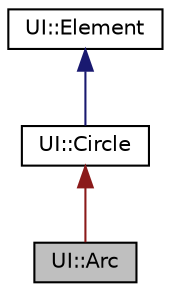 digraph "UI::Arc"
{
  edge [fontname="Helvetica",fontsize="10",labelfontname="Helvetica",labelfontsize="10"];
  node [fontname="Helvetica",fontsize="10",shape=record];
  Node0 [label="UI::Arc",height=0.2,width=0.4,color="black", fillcolor="grey75", style="filled", fontcolor="black"];
  Node1 -> Node0 [dir="back",color="firebrick4",fontsize="10",style="solid"];
  Node1 [label="UI::Circle",height=0.2,width=0.4,color="black", fillcolor="white", style="filled",URL="$classUI_1_1Circle.html"];
  Node2 -> Node1 [dir="back",color="midnightblue",fontsize="10",style="solid"];
  Node2 [label="UI::Element",height=0.2,width=0.4,color="black", fillcolor="white", style="filled",URL="$classUI_1_1Element.html",tooltip="Basic ui element which stores information about his position and his specific pixel type..."];
}
